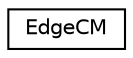 digraph "Graphical Class Hierarchy"
{
  edge [fontname="Helvetica",fontsize="10",labelfontname="Helvetica",labelfontsize="10"];
  node [fontname="Helvetica",fontsize="10",shape=record];
  rankdir="LR";
  Node1 [label="EdgeCM",height=0.2,width=0.4,color="black", fillcolor="white", style="filled",URL="$struct_edge_c_m.html"];
}
